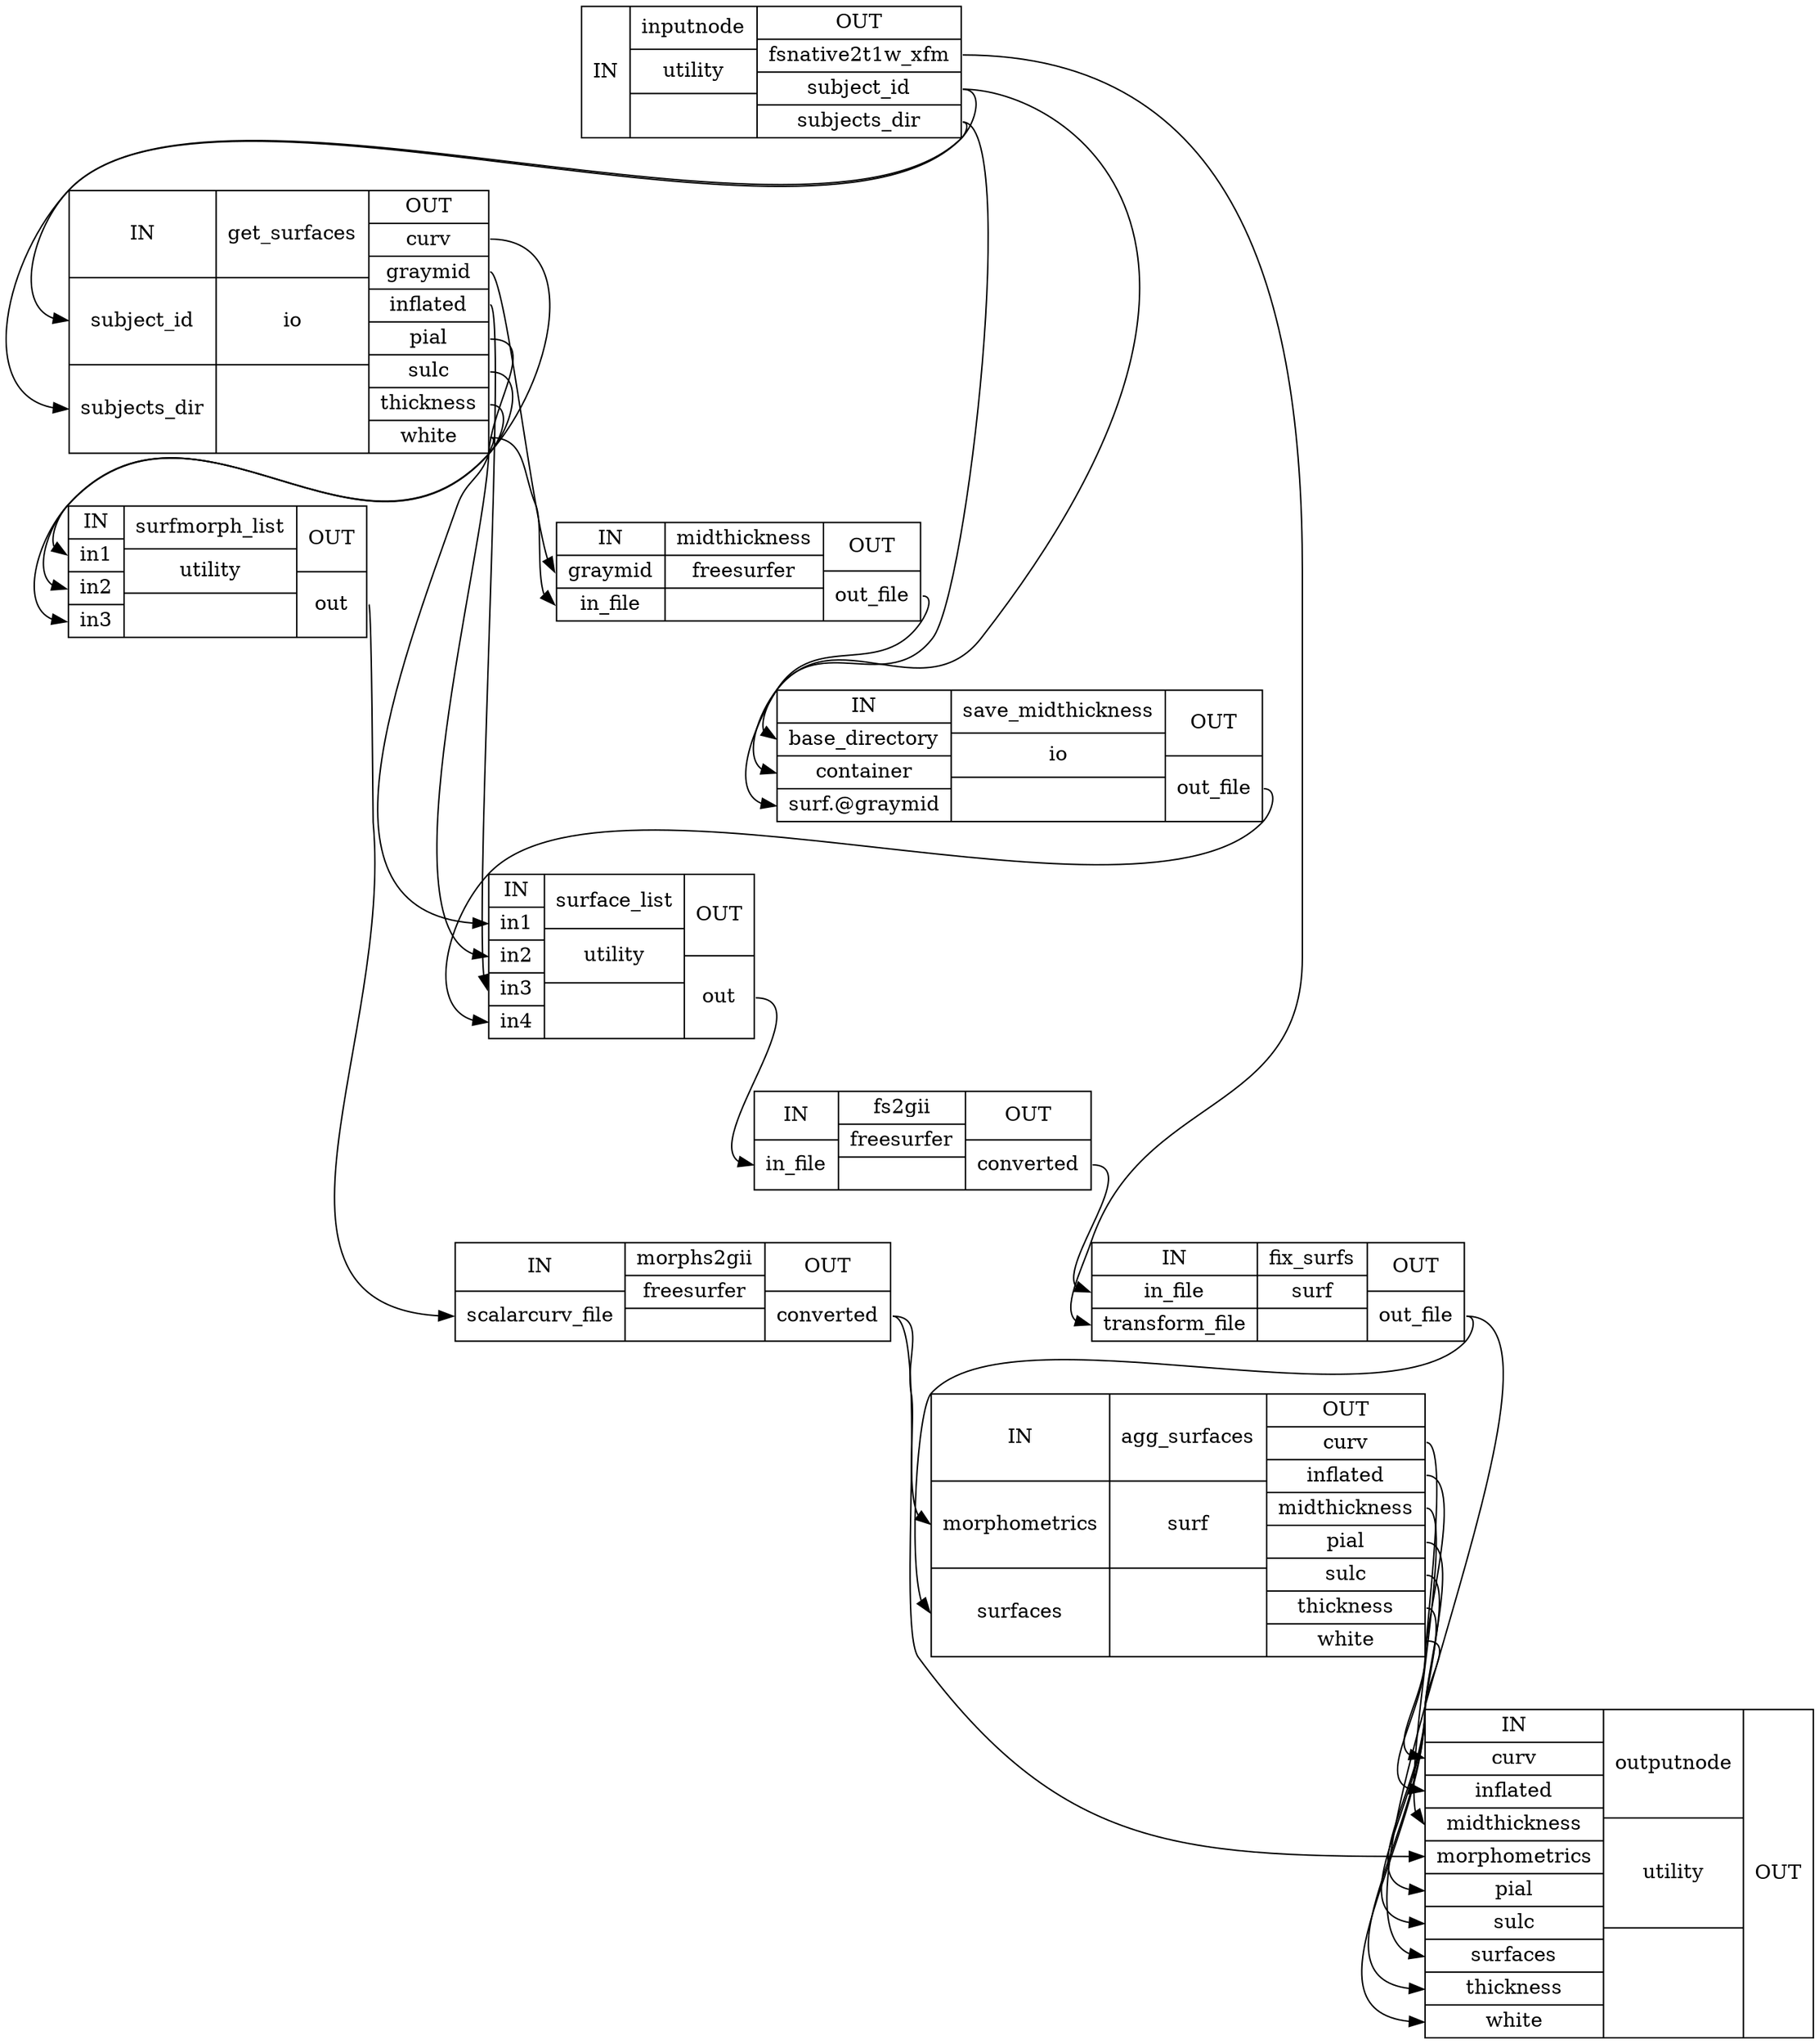 digraph structs {
node [shape=record];
gifti_surface_wfinputnode [label="{IN}|{ inputnode | utility |  }|{OUT|<outfsnative2t1wxfm> fsnative2t1w_xfm|<outsubjectid> subject_id|<outsubjectsdir> subjects_dir}"];
gifti_surface_wfget_surfaces [label="{IN|<insubjectid> subject_id|<insubjectsdir> subjects_dir}|{ get_surfaces | io |  }|{OUT|<outcurv> curv|<outgraymid> graymid|<outinflated> inflated|<outpial> pial|<outsulc> sulc|<outthickness> thickness|<outwhite> white}"];
gifti_surface_wfmidthickness [label="{IN|<ingraymid> graymid|<ininfile> in_file}|{ midthickness | freesurfer |  }|{OUT|<outoutfile> out_file}"];
gifti_surface_wfsurfmorph_list [label="{IN|<inin1> in1|<inin2> in2|<inin3> in3}|{ surfmorph_list | utility |  }|{OUT|<outout> out}"];
gifti_surface_wfsave_midthickness [label="{IN|<inbasedirectory> base_directory|<incontainer> container|<insurfgraymid> surf.@graymid}|{ save_midthickness | io |  }|{OUT|<outoutfile> out_file}"];
gifti_surface_wfmorphs2gii [label="{IN|<inscalarcurvfile> scalarcurv_file}|{ morphs2gii | freesurfer |  }|{OUT|<outconverted> converted}"];
gifti_surface_wfsurface_list [label="{IN|<inin1> in1|<inin2> in2|<inin3> in3|<inin4> in4}|{ surface_list | utility |  }|{OUT|<outout> out}"];
gifti_surface_wffs2gii [label="{IN|<ininfile> in_file}|{ fs2gii | freesurfer |  }|{OUT|<outconverted> converted}"];
gifti_surface_wffix_surfs [label="{IN|<ininfile> in_file|<intransformfile> transform_file}|{ fix_surfs | surf |  }|{OUT|<outoutfile> out_file}"];
gifti_surface_wfagg_surfaces [label="{IN|<inmorphometrics> morphometrics|<insurfaces> surfaces}|{ agg_surfaces | surf |  }|{OUT|<outcurv> curv|<outinflated> inflated|<outmidthickness> midthickness|<outpial> pial|<outsulc> sulc|<outthickness> thickness|<outwhite> white}"];
gifti_surface_wfoutputnode [label="{IN|<incurv> curv|<ininflated> inflated|<inmidthickness> midthickness|<inmorphometrics> morphometrics|<inpial> pial|<insulc> sulc|<insurfaces> surfaces|<inthickness> thickness|<inwhite> white}|{ outputnode | utility |  }|{OUT}"];
gifti_surface_wfagg_surfaces:outcurv:e -> gifti_surface_wfoutputnode:incurv:w;
gifti_surface_wfagg_surfaces:outinflated:e -> gifti_surface_wfoutputnode:ininflated:w;
gifti_surface_wfagg_surfaces:outmidthickness:e -> gifti_surface_wfoutputnode:inmidthickness:w;
gifti_surface_wfagg_surfaces:outpial:e -> gifti_surface_wfoutputnode:inpial:w;
gifti_surface_wfagg_surfaces:outsulc:e -> gifti_surface_wfoutputnode:insulc:w;
gifti_surface_wfagg_surfaces:outthickness:e -> gifti_surface_wfoutputnode:inthickness:w;
gifti_surface_wfagg_surfaces:outwhite:e -> gifti_surface_wfoutputnode:inwhite:w;
gifti_surface_wffix_surfs:outoutfile:e -> gifti_surface_wfagg_surfaces:insurfaces:w;
gifti_surface_wffix_surfs:outoutfile:e -> gifti_surface_wfoutputnode:insurfaces:w;
gifti_surface_wffs2gii:outconverted:e -> gifti_surface_wffix_surfs:ininfile:w;
gifti_surface_wfget_surfaces:outcurv:e -> gifti_surface_wfsurfmorph_list:inin3:w;
gifti_surface_wfget_surfaces:outgraymid:e -> gifti_surface_wfmidthickness:ingraymid:w;
gifti_surface_wfget_surfaces:outinflated:e -> gifti_surface_wfsurface_list:inin3:w;
gifti_surface_wfget_surfaces:outpial:e -> gifti_surface_wfsurface_list:inin2:w;
gifti_surface_wfget_surfaces:outsulc:e -> gifti_surface_wfsurfmorph_list:inin2:w;
gifti_surface_wfget_surfaces:outthickness:e -> gifti_surface_wfsurfmorph_list:inin1:w;
gifti_surface_wfget_surfaces:outwhite:e -> gifti_surface_wfmidthickness:ininfile:w;
gifti_surface_wfget_surfaces:outwhite:e -> gifti_surface_wfsurface_list:inin1:w;
gifti_surface_wfinputnode:outfsnative2t1wxfm:e -> gifti_surface_wffix_surfs:intransformfile:w;
gifti_surface_wfinputnode:outsubjectid:e -> gifti_surface_wfget_surfaces:insubjectid:w;
gifti_surface_wfinputnode:outsubjectid:e -> gifti_surface_wfsave_midthickness:incontainer:w;
gifti_surface_wfinputnode:outsubjectsdir:e -> gifti_surface_wfget_surfaces:insubjectsdir:w;
gifti_surface_wfinputnode:outsubjectsdir:e -> gifti_surface_wfsave_midthickness:inbasedirectory:w;
gifti_surface_wfmidthickness:outoutfile:e -> gifti_surface_wfsave_midthickness:insurfgraymid:w;
gifti_surface_wfmorphs2gii:outconverted:e -> gifti_surface_wfagg_surfaces:inmorphometrics:w;
gifti_surface_wfmorphs2gii:outconverted:e -> gifti_surface_wfoutputnode:inmorphometrics:w;
gifti_surface_wfsave_midthickness:outoutfile:e -> gifti_surface_wfsurface_list:inin4:w;
gifti_surface_wfsurface_list:outout:e -> gifti_surface_wffs2gii:ininfile:w;
gifti_surface_wfsurfmorph_list:outout:e -> gifti_surface_wfmorphs2gii:inscalarcurvfile:w;
}